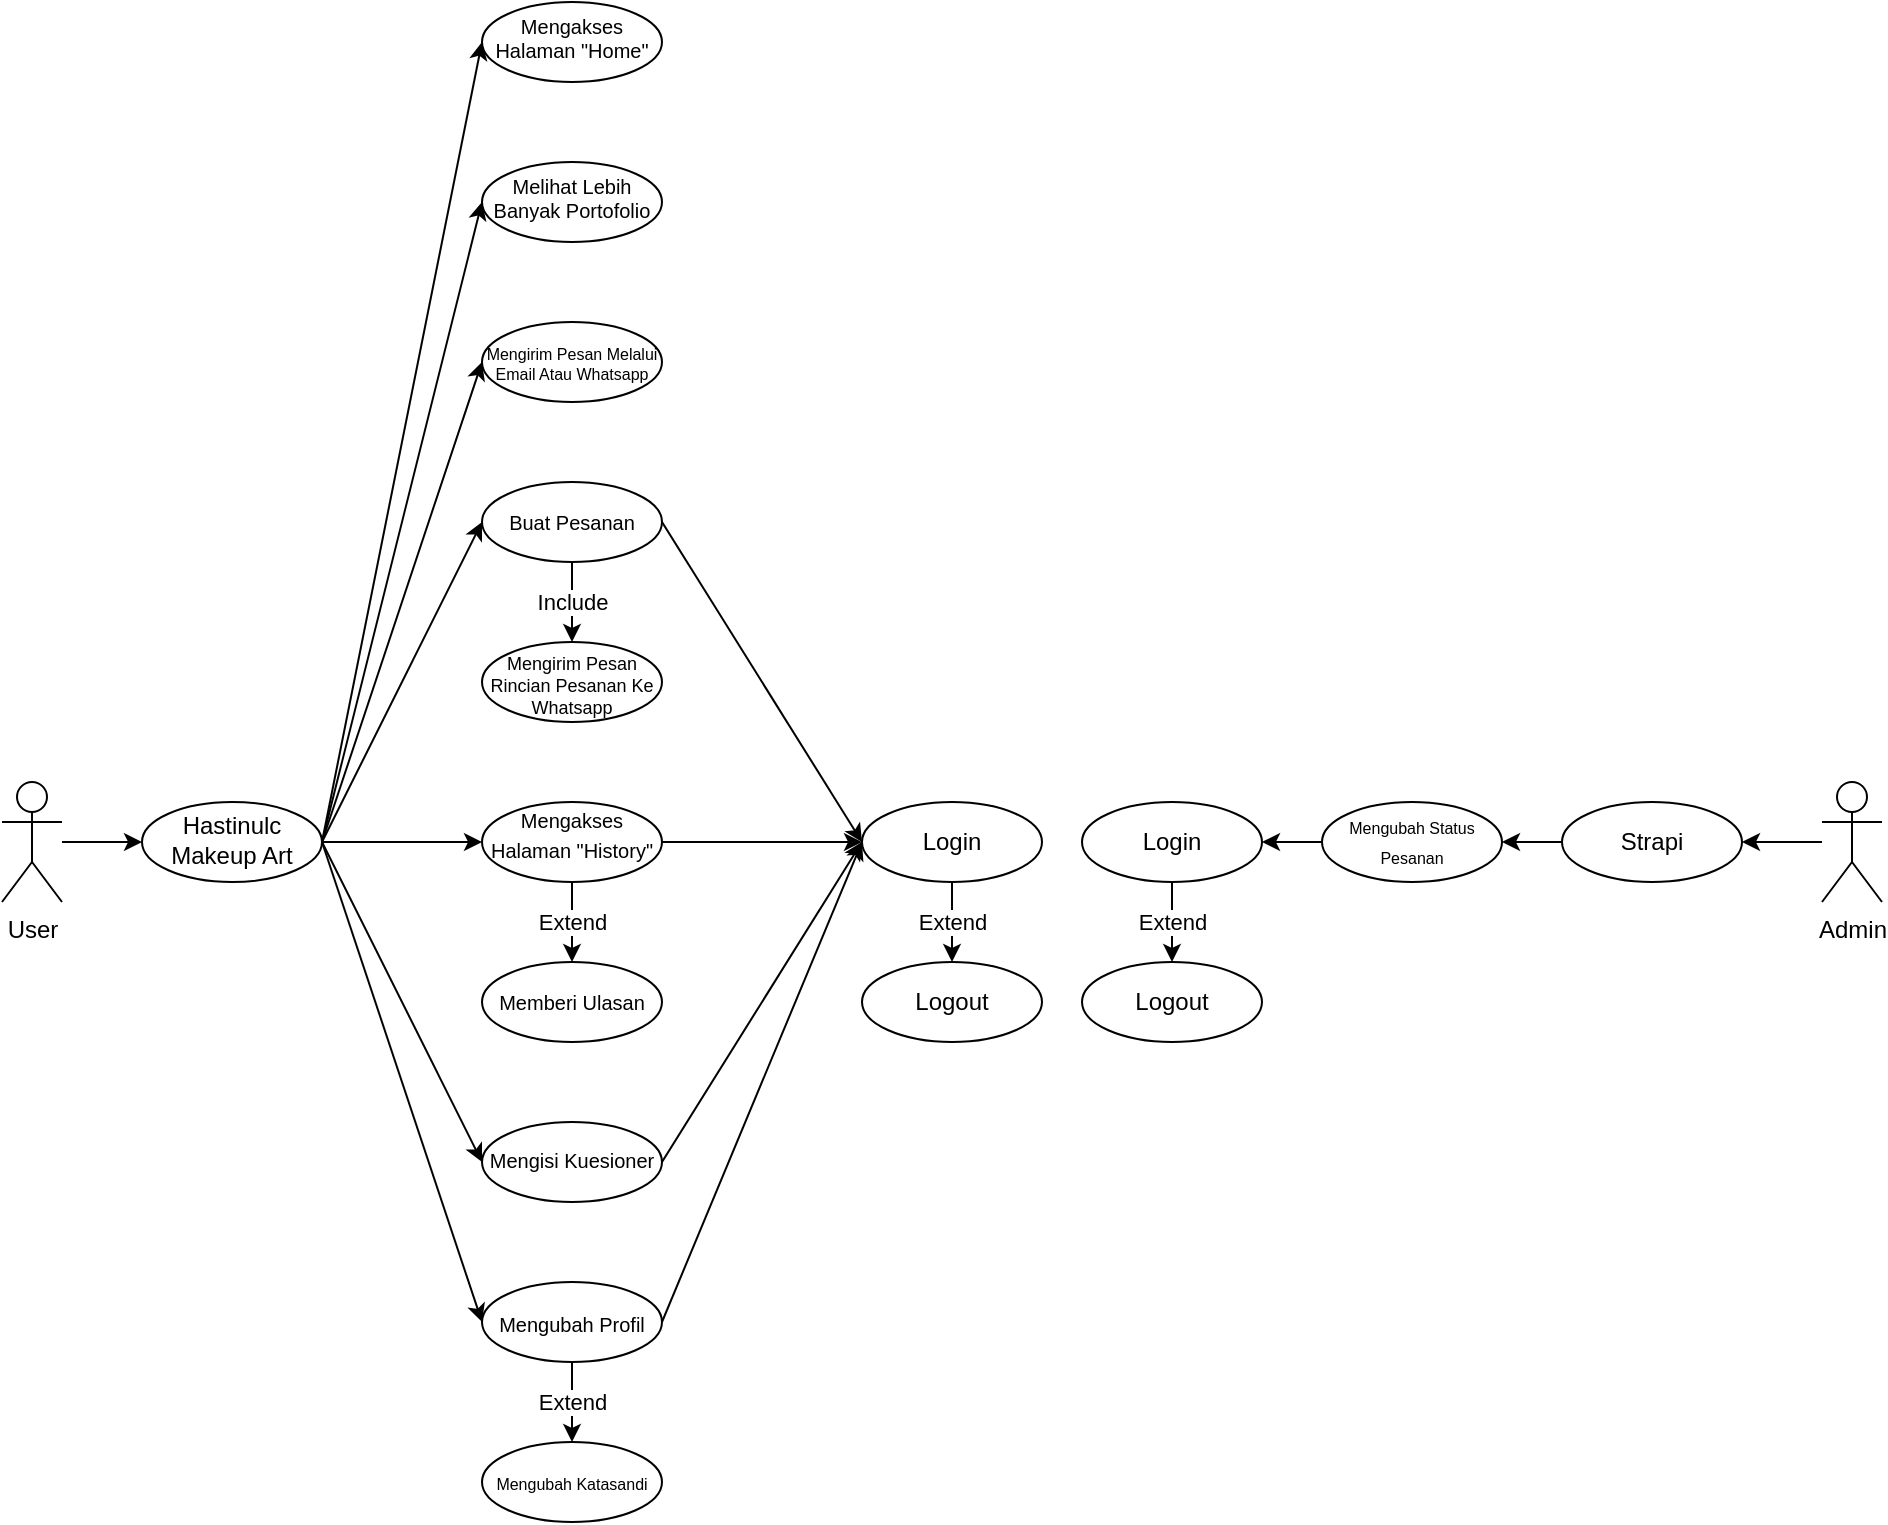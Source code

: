 <mxfile version="26.0.16">
  <diagram name="Page-1" id="WASLpTwy2ZbQWI6ii88h">
    <mxGraphModel dx="1366" dy="796" grid="1" gridSize="10" guides="1" tooltips="1" connect="1" arrows="1" fold="1" page="1" pageScale="1" pageWidth="850" pageHeight="1100" math="0" shadow="0">
      <root>
        <mxCell id="0" />
        <mxCell id="1" parent="0" />
        <mxCell id="u41mPfaaNHcuVJKU_mbv-3" value="" style="edgeStyle=orthogonalEdgeStyle;rounded=0;orthogonalLoop=1;jettySize=auto;html=1;" parent="1" source="7nAhwSSTOHI013ocTRrG-79" target="u41mPfaaNHcuVJKU_mbv-2" edge="1">
          <mxGeometry relative="1" as="geometry" />
        </mxCell>
        <mxCell id="7nAhwSSTOHI013ocTRrG-79" value="User" style="shape=umlActor;verticalLabelPosition=bottom;verticalAlign=top;html=1;" parent="1" vertex="1">
          <mxGeometry x="130" y="430" width="30" height="60" as="geometry" />
        </mxCell>
        <mxCell id="7nAhwSSTOHI013ocTRrG-83" value="Mengakses Halaman &quot;Home&quot;" style="ellipse;whiteSpace=wrap;html=1;fontSize=10;spacingTop=-4;" parent="1" vertex="1">
          <mxGeometry x="370" y="40" width="90" height="40" as="geometry" />
        </mxCell>
        <mxCell id="u41mPfaaNHcuVJKU_mbv-15" value="" style="edgeStyle=orthogonalEdgeStyle;rounded=0;orthogonalLoop=1;jettySize=auto;html=1;" parent="1" source="7nAhwSSTOHI013ocTRrG-84" target="u41mPfaaNHcuVJKU_mbv-10" edge="1">
          <mxGeometry relative="1" as="geometry" />
        </mxCell>
        <mxCell id="u41mPfaaNHcuVJKU_mbv-16" value="Include" style="edgeLabel;html=1;align=center;verticalAlign=middle;resizable=0;points=[];" parent="u41mPfaaNHcuVJKU_mbv-15" vertex="1" connectable="0">
          <mxGeometry relative="1" as="geometry">
            <mxPoint as="offset" />
          </mxGeometry>
        </mxCell>
        <mxCell id="7nAhwSSTOHI013ocTRrG-84" value="&lt;font style=&quot;font-size: 10px;&quot;&gt;Buat Pesanan&lt;/font&gt;" style="ellipse;whiteSpace=wrap;html=1;" parent="1" vertex="1">
          <mxGeometry x="370" y="280" width="90" height="40" as="geometry" />
        </mxCell>
        <mxCell id="7nAhwSSTOHI013ocTRrG-85" value="Memberi Ulasan" style="ellipse;whiteSpace=wrap;html=1;fontSize=10;" parent="1" vertex="1">
          <mxGeometry x="370" y="520" width="90" height="40" as="geometry" />
        </mxCell>
        <mxCell id="7nAhwSSTOHI013ocTRrG-124" style="edgeStyle=orthogonalEdgeStyle;rounded=0;orthogonalLoop=1;jettySize=auto;html=1;entryX=0.5;entryY=0;entryDx=0;entryDy=0;" parent="1" source="7nAhwSSTOHI013ocTRrG-86" target="7nAhwSSTOHI013ocTRrG-85" edge="1">
          <mxGeometry relative="1" as="geometry" />
        </mxCell>
        <mxCell id="7nAhwSSTOHI013ocTRrG-125" value="Extend" style="edgeLabel;html=1;align=center;verticalAlign=middle;resizable=0;points=[];" parent="7nAhwSSTOHI013ocTRrG-124" vertex="1" connectable="0">
          <mxGeometry relative="1" as="geometry">
            <mxPoint as="offset" />
          </mxGeometry>
        </mxCell>
        <mxCell id="7nAhwSSTOHI013ocTRrG-86" value="&lt;font style=&quot;font-size: 10px;&quot;&gt;Mengakses Halaman &quot;History&quot;&lt;/font&gt;" style="ellipse;whiteSpace=wrap;html=1;spacingTop=-8;" parent="1" vertex="1">
          <mxGeometry x="370" y="440" width="90" height="40" as="geometry" />
        </mxCell>
        <mxCell id="7nAhwSSTOHI013ocTRrG-119" value="" style="edgeStyle=orthogonalEdgeStyle;rounded=0;orthogonalLoop=1;jettySize=auto;html=1;" parent="1" source="7nAhwSSTOHI013ocTRrG-87" target="7nAhwSSTOHI013ocTRrG-118" edge="1">
          <mxGeometry relative="1" as="geometry" />
        </mxCell>
        <mxCell id="7nAhwSSTOHI013ocTRrG-120" value="Extend" style="edgeLabel;html=1;align=center;verticalAlign=middle;resizable=0;points=[];" parent="7nAhwSSTOHI013ocTRrG-119" vertex="1" connectable="0">
          <mxGeometry relative="1" as="geometry">
            <mxPoint as="offset" />
          </mxGeometry>
        </mxCell>
        <mxCell id="7nAhwSSTOHI013ocTRrG-87" value="&lt;span&gt;Mengubah Profil&lt;/span&gt;" style="ellipse;whiteSpace=wrap;html=1;fontSize=10;spacingTop=2;" parent="1" vertex="1">
          <mxGeometry x="370" y="680" width="90" height="40" as="geometry" />
        </mxCell>
        <mxCell id="7nAhwSSTOHI013ocTRrG-88" value="&lt;font style=&quot;font-size: 10px;&quot;&gt;Mengisi Kuesioner&lt;/font&gt;" style="ellipse;whiteSpace=wrap;html=1;spacingTop=-2;" parent="1" vertex="1">
          <mxGeometry x="370" y="600" width="90" height="40" as="geometry" />
        </mxCell>
        <mxCell id="7nAhwSSTOHI013ocTRrG-91" value="" style="endArrow=classic;html=1;rounded=0;entryX=0;entryY=0.5;entryDx=0;entryDy=0;exitX=1;exitY=0.5;exitDx=0;exitDy=0;" parent="1" source="u41mPfaaNHcuVJKU_mbv-2" target="7nAhwSSTOHI013ocTRrG-83" edge="1">
          <mxGeometry width="50" height="50" relative="1" as="geometry">
            <mxPoint x="275" y="460" as="sourcePoint" />
            <mxPoint x="325" y="380" as="targetPoint" />
          </mxGeometry>
        </mxCell>
        <mxCell id="7nAhwSSTOHI013ocTRrG-92" value="" style="endArrow=classic;html=1;rounded=0;entryX=0;entryY=0.5;entryDx=0;entryDy=0;exitX=1;exitY=0.5;exitDx=0;exitDy=0;" parent="1" source="u41mPfaaNHcuVJKU_mbv-2" target="7nAhwSSTOHI013ocTRrG-84" edge="1">
          <mxGeometry width="50" height="50" relative="1" as="geometry">
            <mxPoint x="275" y="460" as="sourcePoint" />
            <mxPoint x="374" y="376" as="targetPoint" />
          </mxGeometry>
        </mxCell>
        <mxCell id="7nAhwSSTOHI013ocTRrG-93" value="" style="endArrow=classic;html=1;rounded=0;entryX=0;entryY=0.5;entryDx=0;entryDy=0;exitX=1;exitY=0.5;exitDx=0;exitDy=0;" parent="1" source="u41mPfaaNHcuVJKU_mbv-2" target="7nAhwSSTOHI013ocTRrG-86" edge="1">
          <mxGeometry width="50" height="50" relative="1" as="geometry">
            <mxPoint x="275" y="460" as="sourcePoint" />
            <mxPoint x="375" y="420" as="targetPoint" />
          </mxGeometry>
        </mxCell>
        <mxCell id="7nAhwSSTOHI013ocTRrG-95" value="" style="endArrow=classic;html=1;rounded=0;entryX=0;entryY=0.5;entryDx=0;entryDy=0;exitX=1;exitY=0.5;exitDx=0;exitDy=0;" parent="1" source="u41mPfaaNHcuVJKU_mbv-2" target="7nAhwSSTOHI013ocTRrG-87" edge="1">
          <mxGeometry width="50" height="50" relative="1" as="geometry">
            <mxPoint x="295" y="470" as="sourcePoint" />
            <mxPoint x="395" y="440" as="targetPoint" />
          </mxGeometry>
        </mxCell>
        <mxCell id="7nAhwSSTOHI013ocTRrG-96" value="" style="endArrow=classic;html=1;rounded=0;entryX=0;entryY=0.5;entryDx=0;entryDy=0;exitX=1;exitY=0.5;exitDx=0;exitDy=0;" parent="1" source="u41mPfaaNHcuVJKU_mbv-2" target="7nAhwSSTOHI013ocTRrG-88" edge="1">
          <mxGeometry width="50" height="50" relative="1" as="geometry">
            <mxPoint x="295" y="480" as="sourcePoint" />
            <mxPoint x="405" y="450" as="targetPoint" />
          </mxGeometry>
        </mxCell>
        <mxCell id="7nAhwSSTOHI013ocTRrG-102" value="" style="edgeStyle=orthogonalEdgeStyle;rounded=0;orthogonalLoop=1;jettySize=auto;html=1;" parent="1" source="7nAhwSSTOHI013ocTRrG-100" target="7nAhwSSTOHI013ocTRrG-101" edge="1">
          <mxGeometry relative="1" as="geometry" />
        </mxCell>
        <mxCell id="7nAhwSSTOHI013ocTRrG-103" value="Extend" style="edgeLabel;html=1;align=center;verticalAlign=middle;resizable=0;points=[];" parent="7nAhwSSTOHI013ocTRrG-102" vertex="1" connectable="0">
          <mxGeometry relative="1" as="geometry">
            <mxPoint as="offset" />
          </mxGeometry>
        </mxCell>
        <mxCell id="7nAhwSSTOHI013ocTRrG-100" value="Login" style="ellipse;whiteSpace=wrap;html=1;" parent="1" vertex="1">
          <mxGeometry x="560" y="440" width="90" height="40" as="geometry" />
        </mxCell>
        <mxCell id="7nAhwSSTOHI013ocTRrG-101" value="Logout" style="ellipse;whiteSpace=wrap;html=1;" parent="1" vertex="1">
          <mxGeometry x="560" y="520" width="90" height="40" as="geometry" />
        </mxCell>
        <mxCell id="7nAhwSSTOHI013ocTRrG-107" value="" style="endArrow=classic;html=1;rounded=0;exitX=1;exitY=0.5;exitDx=0;exitDy=0;entryX=0;entryY=0.5;entryDx=0;entryDy=0;" parent="1" source="7nAhwSSTOHI013ocTRrG-84" target="7nAhwSSTOHI013ocTRrG-100" edge="1">
          <mxGeometry width="50" height="50" relative="1" as="geometry">
            <mxPoint x="465" y="370" as="sourcePoint" />
            <mxPoint x="545" y="450" as="targetPoint" />
          </mxGeometry>
        </mxCell>
        <mxCell id="7nAhwSSTOHI013ocTRrG-108" value="" style="endArrow=classic;html=1;rounded=0;exitX=1;exitY=0.5;exitDx=0;exitDy=0;" parent="1" source="7nAhwSSTOHI013ocTRrG-86" edge="1">
          <mxGeometry width="50" height="50" relative="1" as="geometry">
            <mxPoint x="465" y="420" as="sourcePoint" />
            <mxPoint x="560" y="460" as="targetPoint" />
          </mxGeometry>
        </mxCell>
        <mxCell id="7nAhwSSTOHI013ocTRrG-110" value="" style="endArrow=classic;html=1;rounded=0;exitX=1;exitY=0.5;exitDx=0;exitDy=0;" parent="1" source="7nAhwSSTOHI013ocTRrG-87" edge="1">
          <mxGeometry width="50" height="50" relative="1" as="geometry">
            <mxPoint x="465" y="520" as="sourcePoint" />
            <mxPoint x="560" y="460" as="targetPoint" />
          </mxGeometry>
        </mxCell>
        <mxCell id="7nAhwSSTOHI013ocTRrG-111" value="" style="endArrow=classic;html=1;rounded=0;exitX=1;exitY=0.5;exitDx=0;exitDy=0;" parent="1" source="7nAhwSSTOHI013ocTRrG-88" edge="1">
          <mxGeometry width="50" height="50" relative="1" as="geometry">
            <mxPoint x="465" y="570" as="sourcePoint" />
            <mxPoint x="560" y="460" as="targetPoint" />
          </mxGeometry>
        </mxCell>
        <mxCell id="7nAhwSSTOHI013ocTRrG-118" value="&lt;font style=&quot;font-size: 8px;&quot;&gt;Mengubah Katasandi&lt;/font&gt;" style="ellipse;whiteSpace=wrap;html=1;" parent="1" vertex="1">
          <mxGeometry x="370" y="760" width="90" height="40" as="geometry" />
        </mxCell>
        <mxCell id="u41mPfaaNHcuVJKU_mbv-2" value="Hastinulc Makeup Art" style="ellipse;whiteSpace=wrap;html=1;spacingTop=-2;" parent="1" vertex="1">
          <mxGeometry x="200" y="440" width="90" height="40" as="geometry" />
        </mxCell>
        <mxCell id="u41mPfaaNHcuVJKU_mbv-7" value="" style="edgeStyle=orthogonalEdgeStyle;rounded=0;orthogonalLoop=1;jettySize=auto;html=1;" parent="1" source="u41mPfaaNHcuVJKU_mbv-5" target="u41mPfaaNHcuVJKU_mbv-6" edge="1">
          <mxGeometry relative="1" as="geometry" />
        </mxCell>
        <mxCell id="u41mPfaaNHcuVJKU_mbv-5" value="Admin" style="shape=umlActor;verticalLabelPosition=bottom;verticalAlign=top;html=1;" parent="1" vertex="1">
          <mxGeometry x="1040" y="430" width="30" height="60" as="geometry" />
        </mxCell>
        <mxCell id="u41mPfaaNHcuVJKU_mbv-9" value="" style="edgeStyle=orthogonalEdgeStyle;rounded=0;orthogonalLoop=1;jettySize=auto;html=1;" parent="1" source="u41mPfaaNHcuVJKU_mbv-6" target="u41mPfaaNHcuVJKU_mbv-8" edge="1">
          <mxGeometry relative="1" as="geometry" />
        </mxCell>
        <mxCell id="u41mPfaaNHcuVJKU_mbv-6" value="Strapi" style="ellipse;whiteSpace=wrap;html=1;" parent="1" vertex="1">
          <mxGeometry x="910" y="440" width="90" height="40" as="geometry" />
        </mxCell>
        <mxCell id="u41mPfaaNHcuVJKU_mbv-18" value="" style="edgeStyle=orthogonalEdgeStyle;rounded=0;orthogonalLoop=1;jettySize=auto;html=1;" parent="1" source="u41mPfaaNHcuVJKU_mbv-8" target="u41mPfaaNHcuVJKU_mbv-17" edge="1">
          <mxGeometry relative="1" as="geometry" />
        </mxCell>
        <mxCell id="u41mPfaaNHcuVJKU_mbv-8" value="&lt;font style=&quot;font-size: 8px;&quot;&gt;Mengubah Status Pesanan&lt;/font&gt;" style="ellipse;whiteSpace=wrap;html=1;spacingTop=-2;spacingLeft=0;" parent="1" vertex="1">
          <mxGeometry x="790" y="440" width="90" height="40" as="geometry" />
        </mxCell>
        <mxCell id="u41mPfaaNHcuVJKU_mbv-10" value="&lt;font&gt;Mengirim Pesan Rincian Pesanan Ke Whatsapp&lt;/font&gt;" style="ellipse;whiteSpace=wrap;html=1;spacingTop=4;fontSize=9;" parent="1" vertex="1">
          <mxGeometry x="370" y="360" width="90" height="40" as="geometry" />
        </mxCell>
        <mxCell id="u41mPfaaNHcuVJKU_mbv-20" value="" style="edgeStyle=orthogonalEdgeStyle;rounded=0;orthogonalLoop=1;jettySize=auto;html=1;" parent="1" source="u41mPfaaNHcuVJKU_mbv-17" target="u41mPfaaNHcuVJKU_mbv-19" edge="1">
          <mxGeometry relative="1" as="geometry" />
        </mxCell>
        <mxCell id="u41mPfaaNHcuVJKU_mbv-21" value="Extend" style="edgeLabel;html=1;align=center;verticalAlign=middle;resizable=0;points=[];" parent="u41mPfaaNHcuVJKU_mbv-20" vertex="1" connectable="0">
          <mxGeometry relative="1" as="geometry">
            <mxPoint as="offset" />
          </mxGeometry>
        </mxCell>
        <mxCell id="u41mPfaaNHcuVJKU_mbv-17" value="Login" style="ellipse;whiteSpace=wrap;html=1;" parent="1" vertex="1">
          <mxGeometry x="670" y="440" width="90" height="40" as="geometry" />
        </mxCell>
        <mxCell id="u41mPfaaNHcuVJKU_mbv-19" value="Logout" style="ellipse;whiteSpace=wrap;html=1;" parent="1" vertex="1">
          <mxGeometry x="670" y="520" width="90" height="40" as="geometry" />
        </mxCell>
        <mxCell id="mcRfcl5QaHWZAnvyQCGN-1" value="Melihat Lebih Banyak Portofolio" style="ellipse;whiteSpace=wrap;html=1;fontSize=10;spacingTop=-4;" parent="1" vertex="1">
          <mxGeometry x="370" y="120" width="90" height="40" as="geometry" />
        </mxCell>
        <mxCell id="mcRfcl5QaHWZAnvyQCGN-2" value="" style="endArrow=classic;html=1;rounded=0;exitX=1;exitY=0.5;exitDx=0;exitDy=0;entryX=0;entryY=0.5;entryDx=0;entryDy=0;" parent="1" source="u41mPfaaNHcuVJKU_mbv-2" target="mcRfcl5QaHWZAnvyQCGN-1" edge="1">
          <mxGeometry width="50" height="50" relative="1" as="geometry">
            <mxPoint x="700" y="430" as="sourcePoint" />
            <mxPoint x="750" y="380" as="targetPoint" />
          </mxGeometry>
        </mxCell>
        <mxCell id="mcRfcl5QaHWZAnvyQCGN-3" value="Mengirim Pesan Melalui Email Atau Whatsapp" style="ellipse;whiteSpace=wrap;html=1;fontSize=8;spacingTop=2;" parent="1" vertex="1">
          <mxGeometry x="370" y="200" width="90" height="40" as="geometry" />
        </mxCell>
        <mxCell id="mcRfcl5QaHWZAnvyQCGN-4" value="" style="endArrow=classic;html=1;rounded=0;exitX=1;exitY=0.5;exitDx=0;exitDy=0;entryX=0;entryY=0.5;entryDx=0;entryDy=0;" parent="1" source="u41mPfaaNHcuVJKU_mbv-2" target="mcRfcl5QaHWZAnvyQCGN-3" edge="1">
          <mxGeometry width="50" height="50" relative="1" as="geometry">
            <mxPoint x="480" y="350" as="sourcePoint" />
            <mxPoint x="530" y="300" as="targetPoint" />
          </mxGeometry>
        </mxCell>
      </root>
    </mxGraphModel>
  </diagram>
</mxfile>
